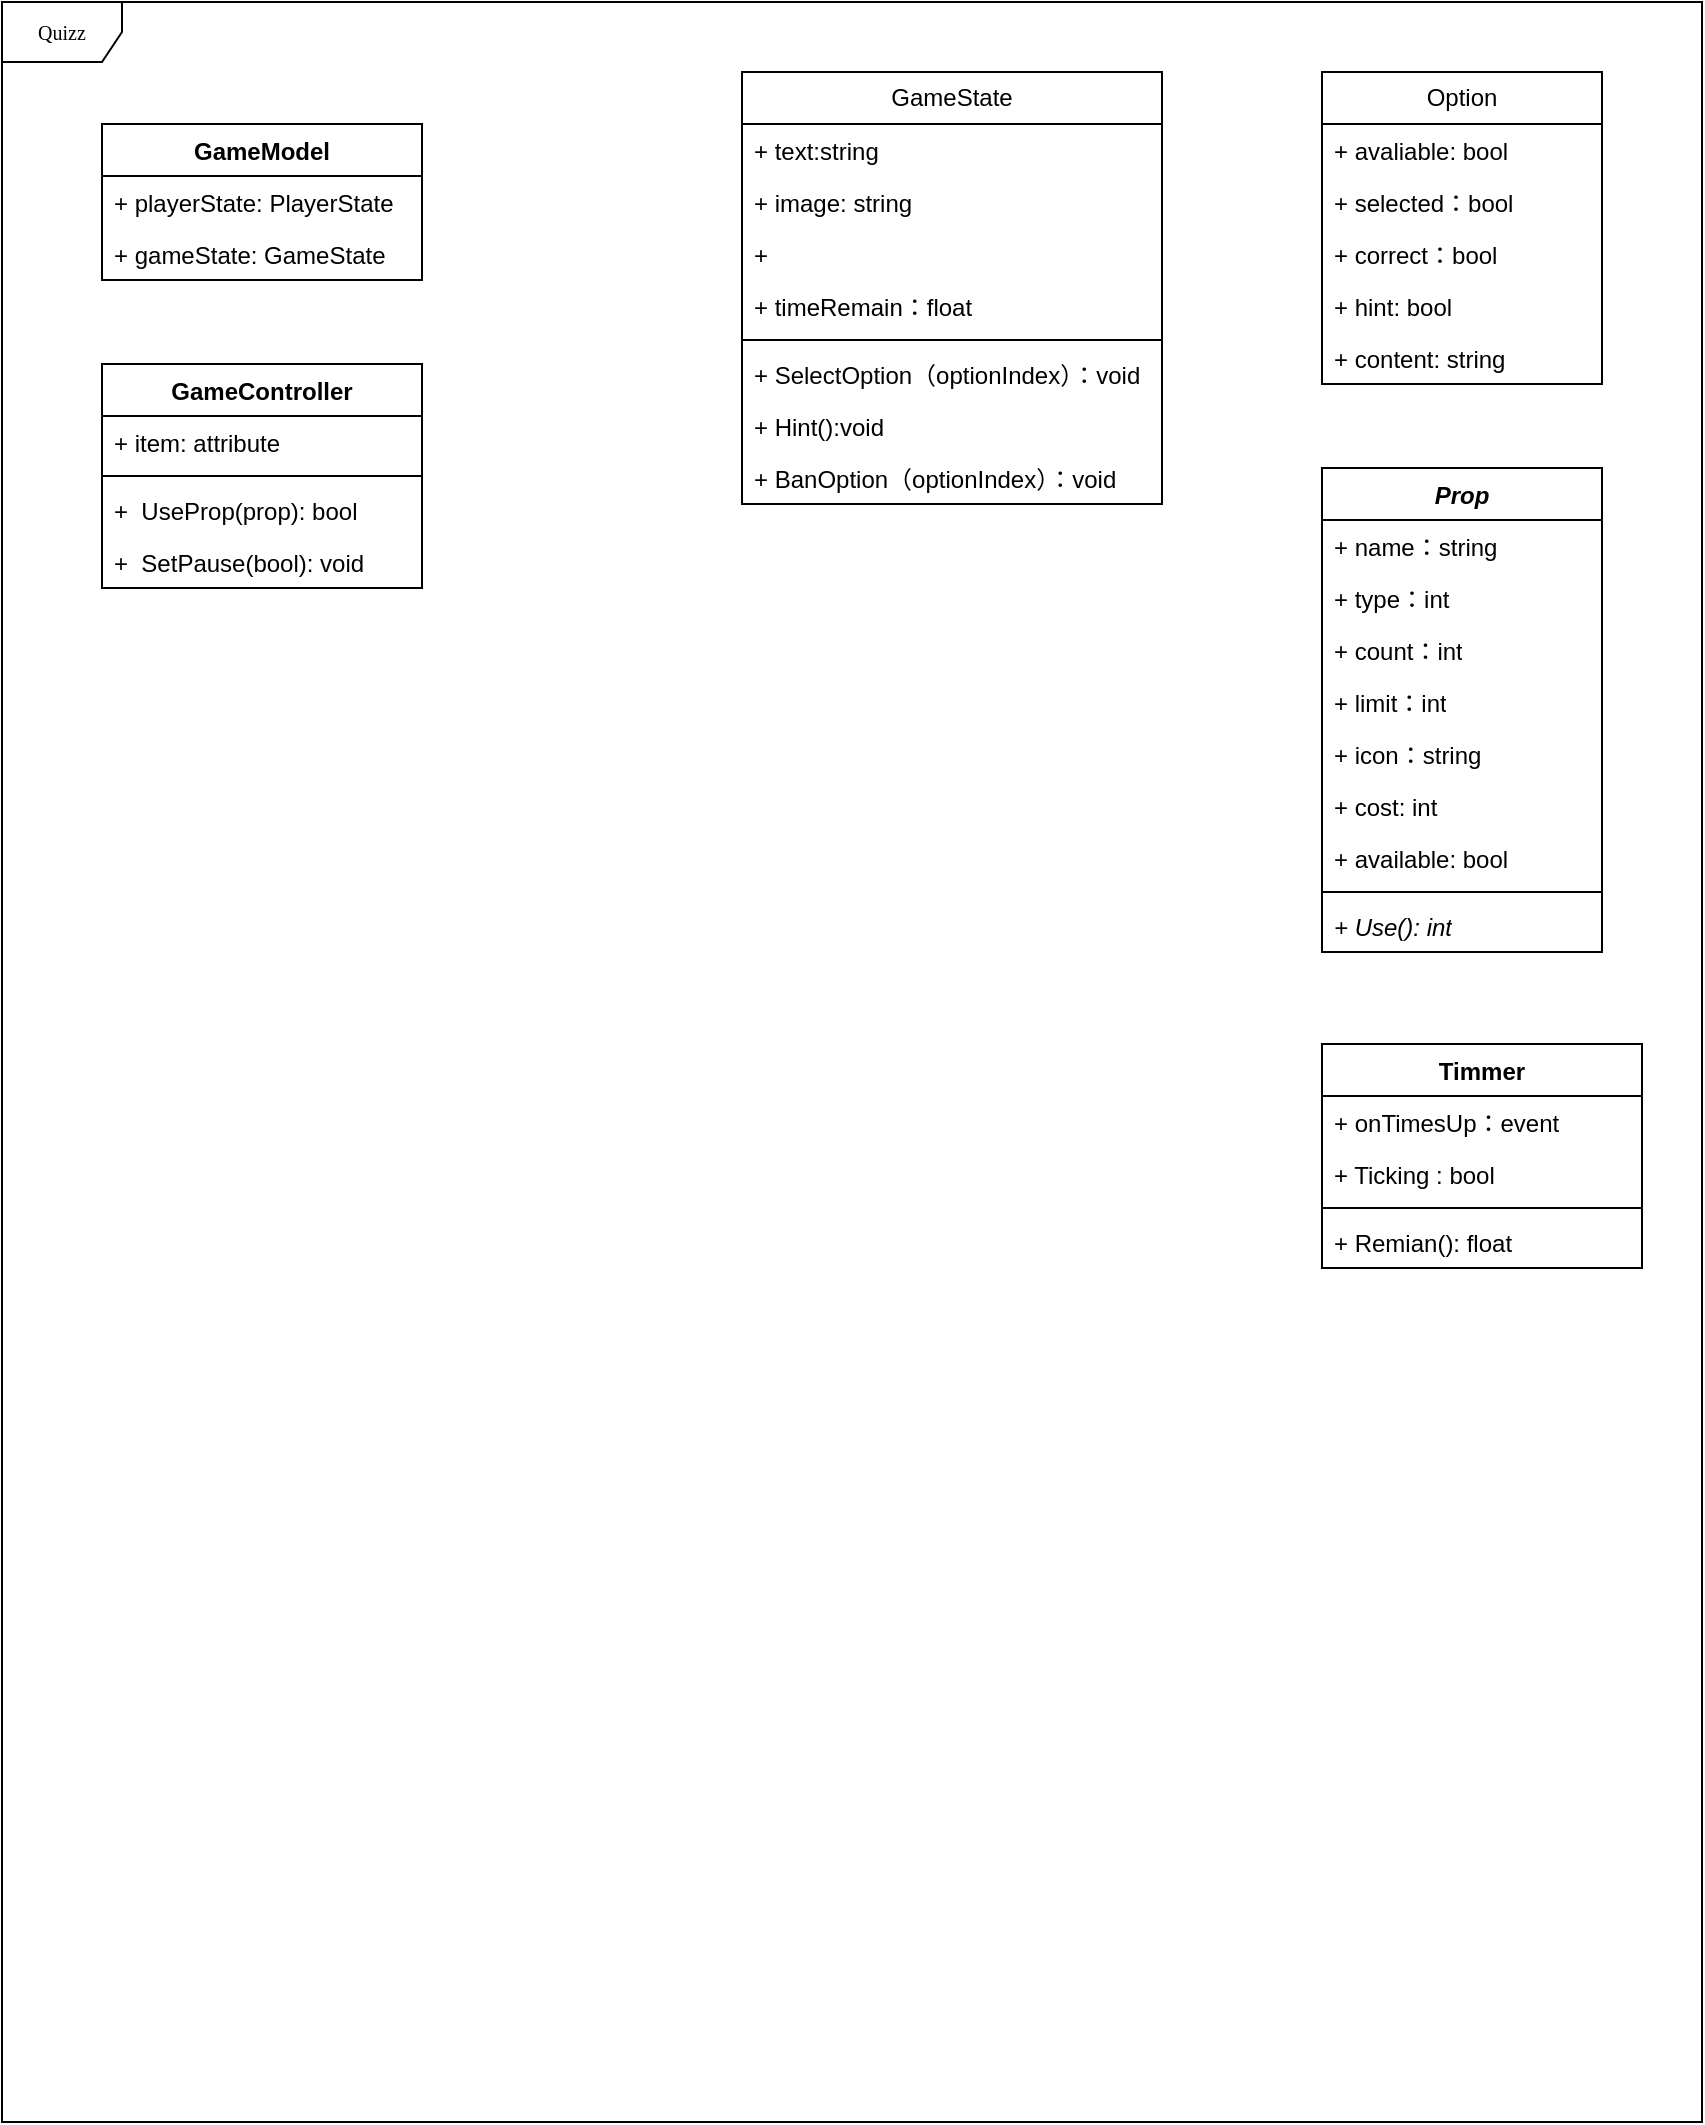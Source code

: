 <mxfile version="21.1.0" type="github">
  <diagram name="Page-1" id="c4acf3e9-155e-7222-9cf6-157b1a14988f">
    <mxGraphModel dx="1434" dy="1864" grid="1" gridSize="10" guides="1" tooltips="1" connect="1" arrows="1" fold="1" page="1" pageScale="1" pageWidth="850" pageHeight="1100" background="none" math="0" shadow="0">
      <root>
        <mxCell id="0" />
        <mxCell id="1" parent="0" />
        <mxCell id="17acba5748e5396b-1" value="Quizz" style="shape=umlFrame;whiteSpace=wrap;html=1;rounded=0;shadow=0;comic=0;labelBackgroundColor=none;strokeWidth=1;fontFamily=Verdana;fontSize=10;align=center;" parent="1" vertex="1">
          <mxGeometry y="-71" width="850" height="1060" as="geometry" />
        </mxCell>
        <mxCell id="nwM3gB6XI0v7VeafH-_0-1" value="GameModel&lt;br&gt;" style="swimlane;fontStyle=1;align=center;verticalAlign=top;childLayout=stackLayout;horizontal=1;startSize=26;horizontalStack=0;resizeParent=1;resizeParentMax=0;resizeLast=0;collapsible=1;marginBottom=0;whiteSpace=wrap;html=1;" vertex="1" parent="1">
          <mxGeometry x="50" y="-10" width="160" height="78" as="geometry">
            <mxRectangle x="50" y="-10" width="110" height="30" as="alternateBounds" />
          </mxGeometry>
        </mxCell>
        <mxCell id="nwM3gB6XI0v7VeafH-_0-7" value="+ playerState: PlayerState" style="text;strokeColor=none;fillColor=none;align=left;verticalAlign=top;spacingLeft=4;spacingRight=4;overflow=hidden;rotatable=0;points=[[0,0.5],[1,0.5]];portConstraint=eastwest;whiteSpace=wrap;html=1;" vertex="1" parent="nwM3gB6XI0v7VeafH-_0-1">
          <mxGeometry y="26" width="160" height="26" as="geometry" />
        </mxCell>
        <mxCell id="nwM3gB6XI0v7VeafH-_0-2" value="+ gameState: GameState" style="text;strokeColor=none;fillColor=none;align=left;verticalAlign=top;spacingLeft=4;spacingRight=4;overflow=hidden;rotatable=0;points=[[0,0.5],[1,0.5]];portConstraint=eastwest;whiteSpace=wrap;html=1;" vertex="1" parent="nwM3gB6XI0v7VeafH-_0-1">
          <mxGeometry y="52" width="160" height="26" as="geometry" />
        </mxCell>
        <mxCell id="nwM3gB6XI0v7VeafH-_0-8" value="GameController" style="swimlane;fontStyle=1;align=center;verticalAlign=top;childLayout=stackLayout;horizontal=1;startSize=26;horizontalStack=0;resizeParent=1;resizeParentMax=0;resizeLast=0;collapsible=1;marginBottom=0;whiteSpace=wrap;html=1;" vertex="1" parent="1">
          <mxGeometry x="50" y="110" width="160" height="112" as="geometry" />
        </mxCell>
        <mxCell id="nwM3gB6XI0v7VeafH-_0-24" value="+ item: attribute" style="text;strokeColor=none;fillColor=none;align=left;verticalAlign=top;spacingLeft=4;spacingRight=4;overflow=hidden;rotatable=0;points=[[0,0.5],[1,0.5]];portConstraint=eastwest;whiteSpace=wrap;html=1;" vertex="1" parent="nwM3gB6XI0v7VeafH-_0-8">
          <mxGeometry y="26" width="160" height="26" as="geometry" />
        </mxCell>
        <mxCell id="nwM3gB6XI0v7VeafH-_0-10" value="" style="line;strokeWidth=1;fillColor=none;align=left;verticalAlign=middle;spacingTop=-1;spacingLeft=3;spacingRight=3;rotatable=0;labelPosition=right;points=[];portConstraint=eastwest;strokeColor=inherit;" vertex="1" parent="nwM3gB6XI0v7VeafH-_0-8">
          <mxGeometry y="52" width="160" height="8" as="geometry" />
        </mxCell>
        <mxCell id="nwM3gB6XI0v7VeafH-_0-11" value="+&amp;nbsp; UseProp(prop): bool" style="text;strokeColor=none;fillColor=none;align=left;verticalAlign=top;spacingLeft=4;spacingRight=4;overflow=hidden;rotatable=0;points=[[0,0.5],[1,0.5]];portConstraint=eastwest;whiteSpace=wrap;html=1;" vertex="1" parent="nwM3gB6XI0v7VeafH-_0-8">
          <mxGeometry y="60" width="160" height="26" as="geometry" />
        </mxCell>
        <mxCell id="nwM3gB6XI0v7VeafH-_0-25" value="+&amp;nbsp; SetPause(bool): void" style="text;strokeColor=none;fillColor=none;align=left;verticalAlign=top;spacingLeft=4;spacingRight=4;overflow=hidden;rotatable=0;points=[[0,0.5],[1,0.5]];portConstraint=eastwest;whiteSpace=wrap;html=1;" vertex="1" parent="nwM3gB6XI0v7VeafH-_0-8">
          <mxGeometry y="86" width="160" height="26" as="geometry" />
        </mxCell>
        <mxCell id="nwM3gB6XI0v7VeafH-_0-12" value="Option" style="swimlane;fontStyle=0;childLayout=stackLayout;horizontal=1;startSize=26;fillColor=none;horizontalStack=0;resizeParent=1;resizeParentMax=0;resizeLast=0;collapsible=1;marginBottom=0;whiteSpace=wrap;html=1;" vertex="1" parent="1">
          <mxGeometry x="660" y="-36" width="140" height="156" as="geometry" />
        </mxCell>
        <mxCell id="nwM3gB6XI0v7VeafH-_0-13" value="+ avaliable: bool" style="text;strokeColor=none;fillColor=none;align=left;verticalAlign=top;spacingLeft=4;spacingRight=4;overflow=hidden;rotatable=0;points=[[0,0.5],[1,0.5]];portConstraint=eastwest;whiteSpace=wrap;html=1;" vertex="1" parent="nwM3gB6XI0v7VeafH-_0-12">
          <mxGeometry y="26" width="140" height="26" as="geometry" />
        </mxCell>
        <mxCell id="nwM3gB6XI0v7VeafH-_0-14" value="+ selected：bool" style="text;strokeColor=none;fillColor=none;align=left;verticalAlign=top;spacingLeft=4;spacingRight=4;overflow=hidden;rotatable=0;points=[[0,0.5],[1,0.5]];portConstraint=eastwest;whiteSpace=wrap;html=1;" vertex="1" parent="nwM3gB6XI0v7VeafH-_0-12">
          <mxGeometry y="52" width="140" height="26" as="geometry" />
        </mxCell>
        <mxCell id="nwM3gB6XI0v7VeafH-_0-15" value="+ correct：bool" style="text;strokeColor=none;fillColor=none;align=left;verticalAlign=top;spacingLeft=4;spacingRight=4;overflow=hidden;rotatable=0;points=[[0,0.5],[1,0.5]];portConstraint=eastwest;whiteSpace=wrap;html=1;" vertex="1" parent="nwM3gB6XI0v7VeafH-_0-12">
          <mxGeometry y="78" width="140" height="26" as="geometry" />
        </mxCell>
        <mxCell id="nwM3gB6XI0v7VeafH-_0-22" value="+ hint: bool" style="text;strokeColor=none;fillColor=none;align=left;verticalAlign=top;spacingLeft=4;spacingRight=4;overflow=hidden;rotatable=0;points=[[0,0.5],[1,0.5]];portConstraint=eastwest;whiteSpace=wrap;html=1;" vertex="1" parent="nwM3gB6XI0v7VeafH-_0-12">
          <mxGeometry y="104" width="140" height="26" as="geometry" />
        </mxCell>
        <mxCell id="nwM3gB6XI0v7VeafH-_0-20" value="+ content: string" style="text;strokeColor=none;fillColor=none;align=left;verticalAlign=top;spacingLeft=4;spacingRight=4;overflow=hidden;rotatable=0;points=[[0,0.5],[1,0.5]];portConstraint=eastwest;whiteSpace=wrap;html=1;" vertex="1" parent="nwM3gB6XI0v7VeafH-_0-12">
          <mxGeometry y="130" width="140" height="26" as="geometry" />
        </mxCell>
        <mxCell id="nwM3gB6XI0v7VeafH-_0-16" value="GameState" style="swimlane;fontStyle=0;childLayout=stackLayout;horizontal=1;startSize=26;fillColor=none;horizontalStack=0;resizeParent=1;resizeParentMax=0;resizeLast=0;collapsible=1;marginBottom=0;whiteSpace=wrap;html=1;" vertex="1" parent="1">
          <mxGeometry x="370" y="-36" width="210" height="216" as="geometry" />
        </mxCell>
        <mxCell id="nwM3gB6XI0v7VeafH-_0-19" value="+ text:string&amp;nbsp;" style="text;strokeColor=none;fillColor=none;align=left;verticalAlign=top;spacingLeft=4;spacingRight=4;overflow=hidden;rotatable=0;points=[[0,0.5],[1,0.5]];portConstraint=eastwest;whiteSpace=wrap;html=1;" vertex="1" parent="nwM3gB6XI0v7VeafH-_0-16">
          <mxGeometry y="26" width="210" height="26" as="geometry" />
        </mxCell>
        <mxCell id="nwM3gB6XI0v7VeafH-_0-23" value="+ image: string" style="text;strokeColor=none;fillColor=none;align=left;verticalAlign=top;spacingLeft=4;spacingRight=4;overflow=hidden;rotatable=0;points=[[0,0.5],[1,0.5]];portConstraint=eastwest;whiteSpace=wrap;html=1;" vertex="1" parent="nwM3gB6XI0v7VeafH-_0-16">
          <mxGeometry y="52" width="210" height="26" as="geometry" />
        </mxCell>
        <mxCell id="nwM3gB6XI0v7VeafH-_0-42" value="+&amp;nbsp;" style="text;strokeColor=none;fillColor=none;align=left;verticalAlign=top;spacingLeft=4;spacingRight=4;overflow=hidden;rotatable=0;points=[[0,0.5],[1,0.5]];portConstraint=eastwest;whiteSpace=wrap;html=1;" vertex="1" parent="nwM3gB6XI0v7VeafH-_0-16">
          <mxGeometry y="78" width="210" height="26" as="geometry" />
        </mxCell>
        <mxCell id="nwM3gB6XI0v7VeafH-_0-41" value="+ timeRemain：float" style="text;strokeColor=none;fillColor=none;align=left;verticalAlign=top;spacingLeft=4;spacingRight=4;overflow=hidden;rotatable=0;points=[[0,0.5],[1,0.5]];portConstraint=eastwest;whiteSpace=wrap;html=1;" vertex="1" parent="nwM3gB6XI0v7VeafH-_0-16">
          <mxGeometry y="104" width="210" height="26" as="geometry" />
        </mxCell>
        <mxCell id="nwM3gB6XI0v7VeafH-_0-34" value="" style="line;strokeWidth=1;fillColor=none;align=left;verticalAlign=middle;spacingTop=-1;spacingLeft=3;spacingRight=3;rotatable=0;labelPosition=right;points=[];portConstraint=eastwest;strokeColor=inherit;" vertex="1" parent="nwM3gB6XI0v7VeafH-_0-16">
          <mxGeometry y="130" width="210" height="8" as="geometry" />
        </mxCell>
        <mxCell id="nwM3gB6XI0v7VeafH-_0-36" value="+ SelectOption（optionIndex）：void" style="text;strokeColor=none;fillColor=none;align=left;verticalAlign=top;spacingLeft=4;spacingRight=4;overflow=hidden;rotatable=0;points=[[0,0.5],[1,0.5]];portConstraint=eastwest;whiteSpace=wrap;html=1;" vertex="1" parent="nwM3gB6XI0v7VeafH-_0-16">
          <mxGeometry y="138" width="210" height="26" as="geometry" />
        </mxCell>
        <mxCell id="nwM3gB6XI0v7VeafH-_0-37" value="+ Hint():void" style="text;strokeColor=none;fillColor=none;align=left;verticalAlign=top;spacingLeft=4;spacingRight=4;overflow=hidden;rotatable=0;points=[[0,0.5],[1,0.5]];portConstraint=eastwest;whiteSpace=wrap;html=1;" vertex="1" parent="nwM3gB6XI0v7VeafH-_0-16">
          <mxGeometry y="164" width="210" height="26" as="geometry" />
        </mxCell>
        <mxCell id="nwM3gB6XI0v7VeafH-_0-35" value="+ BanOption（optionIndex）：void" style="text;strokeColor=none;fillColor=none;align=left;verticalAlign=top;spacingLeft=4;spacingRight=4;overflow=hidden;rotatable=0;points=[[0,0.5],[1,0.5]];portConstraint=eastwest;whiteSpace=wrap;html=1;" vertex="1" parent="nwM3gB6XI0v7VeafH-_0-16">
          <mxGeometry y="190" width="210" height="26" as="geometry" />
        </mxCell>
        <mxCell id="nwM3gB6XI0v7VeafH-_0-26" value="&lt;i&gt;Prop&lt;/i&gt;" style="swimlane;fontStyle=1;align=center;verticalAlign=top;childLayout=stackLayout;horizontal=1;startSize=26;horizontalStack=0;resizeParent=1;resizeParentMax=0;resizeLast=0;collapsible=1;marginBottom=0;whiteSpace=wrap;html=1;" vertex="1" parent="1">
          <mxGeometry x="660" y="162" width="140" height="242" as="geometry" />
        </mxCell>
        <mxCell id="nwM3gB6XI0v7VeafH-_0-27" value="+ name：string&lt;br&gt;" style="text;strokeColor=none;fillColor=none;align=left;verticalAlign=top;spacingLeft=4;spacingRight=4;overflow=hidden;rotatable=0;points=[[0,0.5],[1,0.5]];portConstraint=eastwest;whiteSpace=wrap;html=1;" vertex="1" parent="nwM3gB6XI0v7VeafH-_0-26">
          <mxGeometry y="26" width="140" height="26" as="geometry" />
        </mxCell>
        <mxCell id="nwM3gB6XI0v7VeafH-_0-30" value="+ type：int" style="text;strokeColor=none;fillColor=none;align=left;verticalAlign=top;spacingLeft=4;spacingRight=4;overflow=hidden;rotatable=0;points=[[0,0.5],[1,0.5]];portConstraint=eastwest;whiteSpace=wrap;html=1;" vertex="1" parent="nwM3gB6XI0v7VeafH-_0-26">
          <mxGeometry y="52" width="140" height="26" as="geometry" />
        </mxCell>
        <mxCell id="nwM3gB6XI0v7VeafH-_0-32" value="+ count：int" style="text;strokeColor=none;fillColor=none;align=left;verticalAlign=top;spacingLeft=4;spacingRight=4;overflow=hidden;rotatable=0;points=[[0,0.5],[1,0.5]];portConstraint=eastwest;whiteSpace=wrap;html=1;" vertex="1" parent="nwM3gB6XI0v7VeafH-_0-26">
          <mxGeometry y="78" width="140" height="26" as="geometry" />
        </mxCell>
        <mxCell id="nwM3gB6XI0v7VeafH-_0-33" value="+ limit：int" style="text;strokeColor=none;fillColor=none;align=left;verticalAlign=top;spacingLeft=4;spacingRight=4;overflow=hidden;rotatable=0;points=[[0,0.5],[1,0.5]];portConstraint=eastwest;whiteSpace=wrap;html=1;" vertex="1" parent="nwM3gB6XI0v7VeafH-_0-26">
          <mxGeometry y="104" width="140" height="26" as="geometry" />
        </mxCell>
        <mxCell id="nwM3gB6XI0v7VeafH-_0-31" value="+ icon：string" style="text;strokeColor=none;fillColor=none;align=left;verticalAlign=top;spacingLeft=4;spacingRight=4;overflow=hidden;rotatable=0;points=[[0,0.5],[1,0.5]];portConstraint=eastwest;whiteSpace=wrap;html=1;" vertex="1" parent="nwM3gB6XI0v7VeafH-_0-26">
          <mxGeometry y="130" width="140" height="26" as="geometry" />
        </mxCell>
        <mxCell id="nwM3gB6XI0v7VeafH-_0-39" value="+ cost: int" style="text;strokeColor=none;fillColor=none;align=left;verticalAlign=top;spacingLeft=4;spacingRight=4;overflow=hidden;rotatable=0;points=[[0,0.5],[1,0.5]];portConstraint=eastwest;whiteSpace=wrap;html=1;" vertex="1" parent="nwM3gB6XI0v7VeafH-_0-26">
          <mxGeometry y="156" width="140" height="26" as="geometry" />
        </mxCell>
        <mxCell id="nwM3gB6XI0v7VeafH-_0-40" value="+ available: bool" style="text;strokeColor=none;fillColor=none;align=left;verticalAlign=top;spacingLeft=4;spacingRight=4;overflow=hidden;rotatable=0;points=[[0,0.5],[1,0.5]];portConstraint=eastwest;whiteSpace=wrap;html=1;" vertex="1" parent="nwM3gB6XI0v7VeafH-_0-26">
          <mxGeometry y="182" width="140" height="26" as="geometry" />
        </mxCell>
        <mxCell id="nwM3gB6XI0v7VeafH-_0-28" value="" style="line;strokeWidth=1;fillColor=none;align=left;verticalAlign=middle;spacingTop=-1;spacingLeft=3;spacingRight=3;rotatable=0;labelPosition=right;points=[];portConstraint=eastwest;strokeColor=inherit;" vertex="1" parent="nwM3gB6XI0v7VeafH-_0-26">
          <mxGeometry y="208" width="140" height="8" as="geometry" />
        </mxCell>
        <mxCell id="nwM3gB6XI0v7VeafH-_0-29" value="&lt;i&gt;+ Use(): int&lt;/i&gt;" style="text;strokeColor=none;fillColor=none;align=left;verticalAlign=top;spacingLeft=4;spacingRight=4;overflow=hidden;rotatable=0;points=[[0,0.5],[1,0.5]];portConstraint=eastwest;whiteSpace=wrap;html=1;" vertex="1" parent="nwM3gB6XI0v7VeafH-_0-26">
          <mxGeometry y="216" width="140" height="26" as="geometry" />
        </mxCell>
        <mxCell id="nwM3gB6XI0v7VeafH-_0-43" value="Timmer" style="swimlane;fontStyle=1;align=center;verticalAlign=top;childLayout=stackLayout;horizontal=1;startSize=26;horizontalStack=0;resizeParent=1;resizeParentMax=0;resizeLast=0;collapsible=1;marginBottom=0;whiteSpace=wrap;html=1;" vertex="1" parent="1">
          <mxGeometry x="660" y="450" width="160" height="112" as="geometry" />
        </mxCell>
        <mxCell id="nwM3gB6XI0v7VeafH-_0-44" value="+ onTimesUp：event" style="text;strokeColor=none;fillColor=none;align=left;verticalAlign=top;spacingLeft=4;spacingRight=4;overflow=hidden;rotatable=0;points=[[0,0.5],[1,0.5]];portConstraint=eastwest;whiteSpace=wrap;html=1;" vertex="1" parent="nwM3gB6XI0v7VeafH-_0-43">
          <mxGeometry y="26" width="160" height="26" as="geometry" />
        </mxCell>
        <mxCell id="nwM3gB6XI0v7VeafH-_0-48" value="+ Ticking : bool" style="text;strokeColor=none;fillColor=none;align=left;verticalAlign=top;spacingLeft=4;spacingRight=4;overflow=hidden;rotatable=0;points=[[0,0.5],[1,0.5]];portConstraint=eastwest;whiteSpace=wrap;html=1;" vertex="1" parent="nwM3gB6XI0v7VeafH-_0-43">
          <mxGeometry y="52" width="160" height="26" as="geometry" />
        </mxCell>
        <mxCell id="nwM3gB6XI0v7VeafH-_0-45" value="" style="line;strokeWidth=1;fillColor=none;align=left;verticalAlign=middle;spacingTop=-1;spacingLeft=3;spacingRight=3;rotatable=0;labelPosition=right;points=[];portConstraint=eastwest;strokeColor=inherit;" vertex="1" parent="nwM3gB6XI0v7VeafH-_0-43">
          <mxGeometry y="78" width="160" height="8" as="geometry" />
        </mxCell>
        <mxCell id="nwM3gB6XI0v7VeafH-_0-46" value="+ Remian(): float" style="text;strokeColor=none;fillColor=none;align=left;verticalAlign=top;spacingLeft=4;spacingRight=4;overflow=hidden;rotatable=0;points=[[0,0.5],[1,0.5]];portConstraint=eastwest;whiteSpace=wrap;html=1;" vertex="1" parent="nwM3gB6XI0v7VeafH-_0-43">
          <mxGeometry y="86" width="160" height="26" as="geometry" />
        </mxCell>
      </root>
    </mxGraphModel>
  </diagram>
</mxfile>
